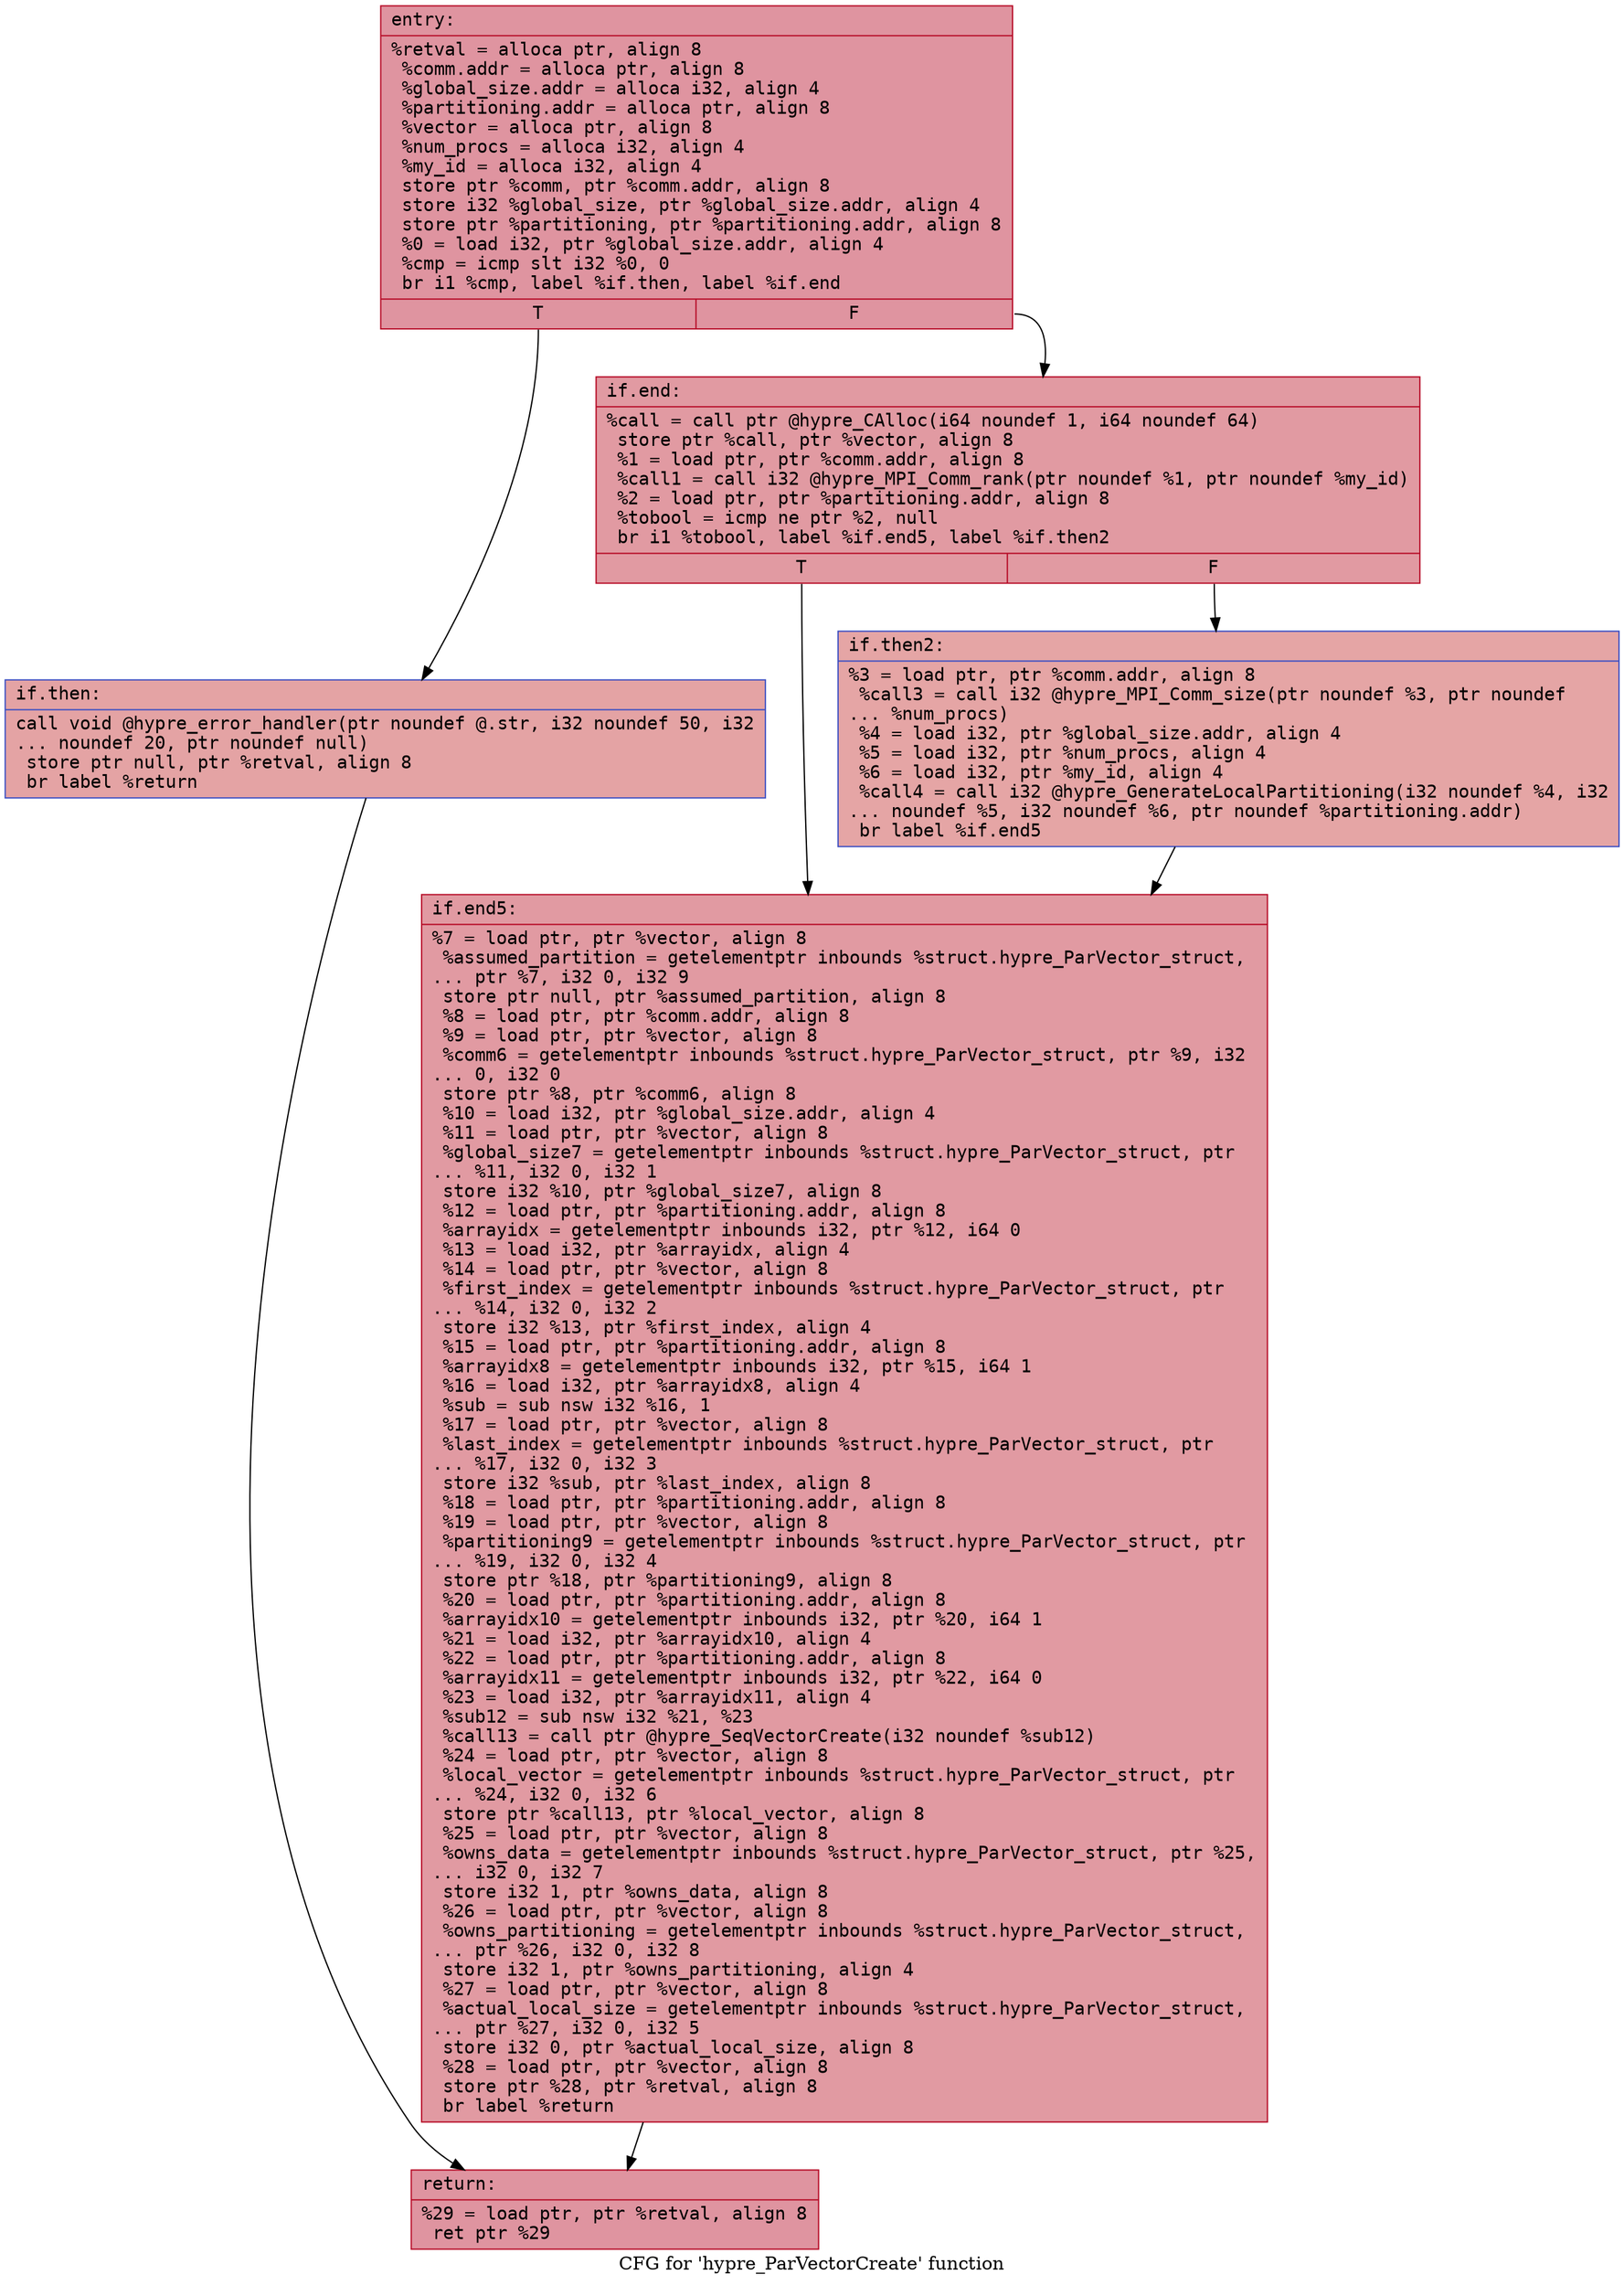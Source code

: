 digraph "CFG for 'hypre_ParVectorCreate' function" {
	label="CFG for 'hypre_ParVectorCreate' function";

	Node0x556ffb64d140 [shape=record,color="#b70d28ff", style=filled, fillcolor="#b70d2870" fontname="Courier",label="{entry:\l|  %retval = alloca ptr, align 8\l  %comm.addr = alloca ptr, align 8\l  %global_size.addr = alloca i32, align 4\l  %partitioning.addr = alloca ptr, align 8\l  %vector = alloca ptr, align 8\l  %num_procs = alloca i32, align 4\l  %my_id = alloca i32, align 4\l  store ptr %comm, ptr %comm.addr, align 8\l  store i32 %global_size, ptr %global_size.addr, align 4\l  store ptr %partitioning, ptr %partitioning.addr, align 8\l  %0 = load i32, ptr %global_size.addr, align 4\l  %cmp = icmp slt i32 %0, 0\l  br i1 %cmp, label %if.then, label %if.end\l|{<s0>T|<s1>F}}"];
	Node0x556ffb64d140:s0 -> Node0x556ffb64e5d0[tooltip="entry -> if.then\nProbability 37.50%" ];
	Node0x556ffb64d140:s1 -> Node0x556ffb64e7e0[tooltip="entry -> if.end\nProbability 62.50%" ];
	Node0x556ffb64e5d0 [shape=record,color="#3d50c3ff", style=filled, fillcolor="#c32e3170" fontname="Courier",label="{if.then:\l|  call void @hypre_error_handler(ptr noundef @.str, i32 noundef 50, i32\l... noundef 20, ptr noundef null)\l  store ptr null, ptr %retval, align 8\l  br label %return\l}"];
	Node0x556ffb64e5d0 -> Node0x556ffb64f650[tooltip="if.then -> return\nProbability 100.00%" ];
	Node0x556ffb64e7e0 [shape=record,color="#b70d28ff", style=filled, fillcolor="#bb1b2c70" fontname="Courier",label="{if.end:\l|  %call = call ptr @hypre_CAlloc(i64 noundef 1, i64 noundef 64)\l  store ptr %call, ptr %vector, align 8\l  %1 = load ptr, ptr %comm.addr, align 8\l  %call1 = call i32 @hypre_MPI_Comm_rank(ptr noundef %1, ptr noundef %my_id)\l  %2 = load ptr, ptr %partitioning.addr, align 8\l  %tobool = icmp ne ptr %2, null\l  br i1 %tobool, label %if.end5, label %if.then2\l|{<s0>T|<s1>F}}"];
	Node0x556ffb64e7e0:s0 -> Node0x556ffb64fe00[tooltip="if.end -> if.end5\nProbability 62.50%" ];
	Node0x556ffb64e7e0:s1 -> Node0x556ffb64fed0[tooltip="if.end -> if.then2\nProbability 37.50%" ];
	Node0x556ffb64fed0 [shape=record,color="#3d50c3ff", style=filled, fillcolor="#c5333470" fontname="Courier",label="{if.then2:\l|  %3 = load ptr, ptr %comm.addr, align 8\l  %call3 = call i32 @hypre_MPI_Comm_size(ptr noundef %3, ptr noundef\l... %num_procs)\l  %4 = load i32, ptr %global_size.addr, align 4\l  %5 = load i32, ptr %num_procs, align 4\l  %6 = load i32, ptr %my_id, align 4\l  %call4 = call i32 @hypre_GenerateLocalPartitioning(i32 noundef %4, i32\l... noundef %5, i32 noundef %6, ptr noundef %partitioning.addr)\l  br label %if.end5\l}"];
	Node0x556ffb64fed0 -> Node0x556ffb64fe00[tooltip="if.then2 -> if.end5\nProbability 100.00%" ];
	Node0x556ffb64fe00 [shape=record,color="#b70d28ff", style=filled, fillcolor="#bb1b2c70" fontname="Courier",label="{if.end5:\l|  %7 = load ptr, ptr %vector, align 8\l  %assumed_partition = getelementptr inbounds %struct.hypre_ParVector_struct,\l... ptr %7, i32 0, i32 9\l  store ptr null, ptr %assumed_partition, align 8\l  %8 = load ptr, ptr %comm.addr, align 8\l  %9 = load ptr, ptr %vector, align 8\l  %comm6 = getelementptr inbounds %struct.hypre_ParVector_struct, ptr %9, i32\l... 0, i32 0\l  store ptr %8, ptr %comm6, align 8\l  %10 = load i32, ptr %global_size.addr, align 4\l  %11 = load ptr, ptr %vector, align 8\l  %global_size7 = getelementptr inbounds %struct.hypre_ParVector_struct, ptr\l... %11, i32 0, i32 1\l  store i32 %10, ptr %global_size7, align 8\l  %12 = load ptr, ptr %partitioning.addr, align 8\l  %arrayidx = getelementptr inbounds i32, ptr %12, i64 0\l  %13 = load i32, ptr %arrayidx, align 4\l  %14 = load ptr, ptr %vector, align 8\l  %first_index = getelementptr inbounds %struct.hypre_ParVector_struct, ptr\l... %14, i32 0, i32 2\l  store i32 %13, ptr %first_index, align 4\l  %15 = load ptr, ptr %partitioning.addr, align 8\l  %arrayidx8 = getelementptr inbounds i32, ptr %15, i64 1\l  %16 = load i32, ptr %arrayidx8, align 4\l  %sub = sub nsw i32 %16, 1\l  %17 = load ptr, ptr %vector, align 8\l  %last_index = getelementptr inbounds %struct.hypre_ParVector_struct, ptr\l... %17, i32 0, i32 3\l  store i32 %sub, ptr %last_index, align 8\l  %18 = load ptr, ptr %partitioning.addr, align 8\l  %19 = load ptr, ptr %vector, align 8\l  %partitioning9 = getelementptr inbounds %struct.hypre_ParVector_struct, ptr\l... %19, i32 0, i32 4\l  store ptr %18, ptr %partitioning9, align 8\l  %20 = load ptr, ptr %partitioning.addr, align 8\l  %arrayidx10 = getelementptr inbounds i32, ptr %20, i64 1\l  %21 = load i32, ptr %arrayidx10, align 4\l  %22 = load ptr, ptr %partitioning.addr, align 8\l  %arrayidx11 = getelementptr inbounds i32, ptr %22, i64 0\l  %23 = load i32, ptr %arrayidx11, align 4\l  %sub12 = sub nsw i32 %21, %23\l  %call13 = call ptr @hypre_SeqVectorCreate(i32 noundef %sub12)\l  %24 = load ptr, ptr %vector, align 8\l  %local_vector = getelementptr inbounds %struct.hypre_ParVector_struct, ptr\l... %24, i32 0, i32 6\l  store ptr %call13, ptr %local_vector, align 8\l  %25 = load ptr, ptr %vector, align 8\l  %owns_data = getelementptr inbounds %struct.hypre_ParVector_struct, ptr %25,\l... i32 0, i32 7\l  store i32 1, ptr %owns_data, align 8\l  %26 = load ptr, ptr %vector, align 8\l  %owns_partitioning = getelementptr inbounds %struct.hypre_ParVector_struct,\l... ptr %26, i32 0, i32 8\l  store i32 1, ptr %owns_partitioning, align 4\l  %27 = load ptr, ptr %vector, align 8\l  %actual_local_size = getelementptr inbounds %struct.hypre_ParVector_struct,\l... ptr %27, i32 0, i32 5\l  store i32 0, ptr %actual_local_size, align 8\l  %28 = load ptr, ptr %vector, align 8\l  store ptr %28, ptr %retval, align 8\l  br label %return\l}"];
	Node0x556ffb64fe00 -> Node0x556ffb64f650[tooltip="if.end5 -> return\nProbability 100.00%" ];
	Node0x556ffb64f650 [shape=record,color="#b70d28ff", style=filled, fillcolor="#b70d2870" fontname="Courier",label="{return:\l|  %29 = load ptr, ptr %retval, align 8\l  ret ptr %29\l}"];
}
